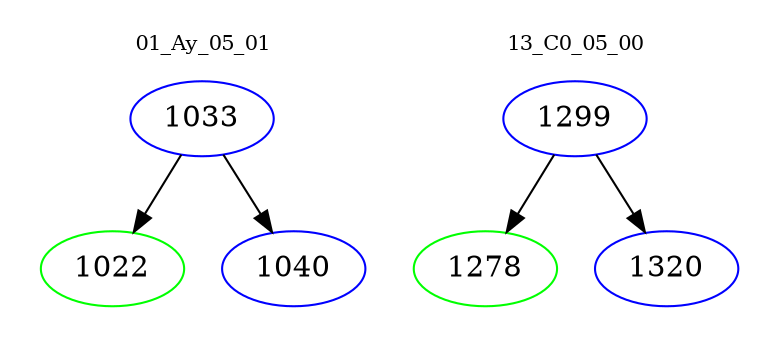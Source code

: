 digraph{
subgraph cluster_0 {
color = white
label = "01_Ay_05_01";
fontsize=10;
T0_1033 [label="1033", color="blue"]
T0_1033 -> T0_1022 [color="black"]
T0_1022 [label="1022", color="green"]
T0_1033 -> T0_1040 [color="black"]
T0_1040 [label="1040", color="blue"]
}
subgraph cluster_1 {
color = white
label = "13_C0_05_00";
fontsize=10;
T1_1299 [label="1299", color="blue"]
T1_1299 -> T1_1278 [color="black"]
T1_1278 [label="1278", color="green"]
T1_1299 -> T1_1320 [color="black"]
T1_1320 [label="1320", color="blue"]
}
}
